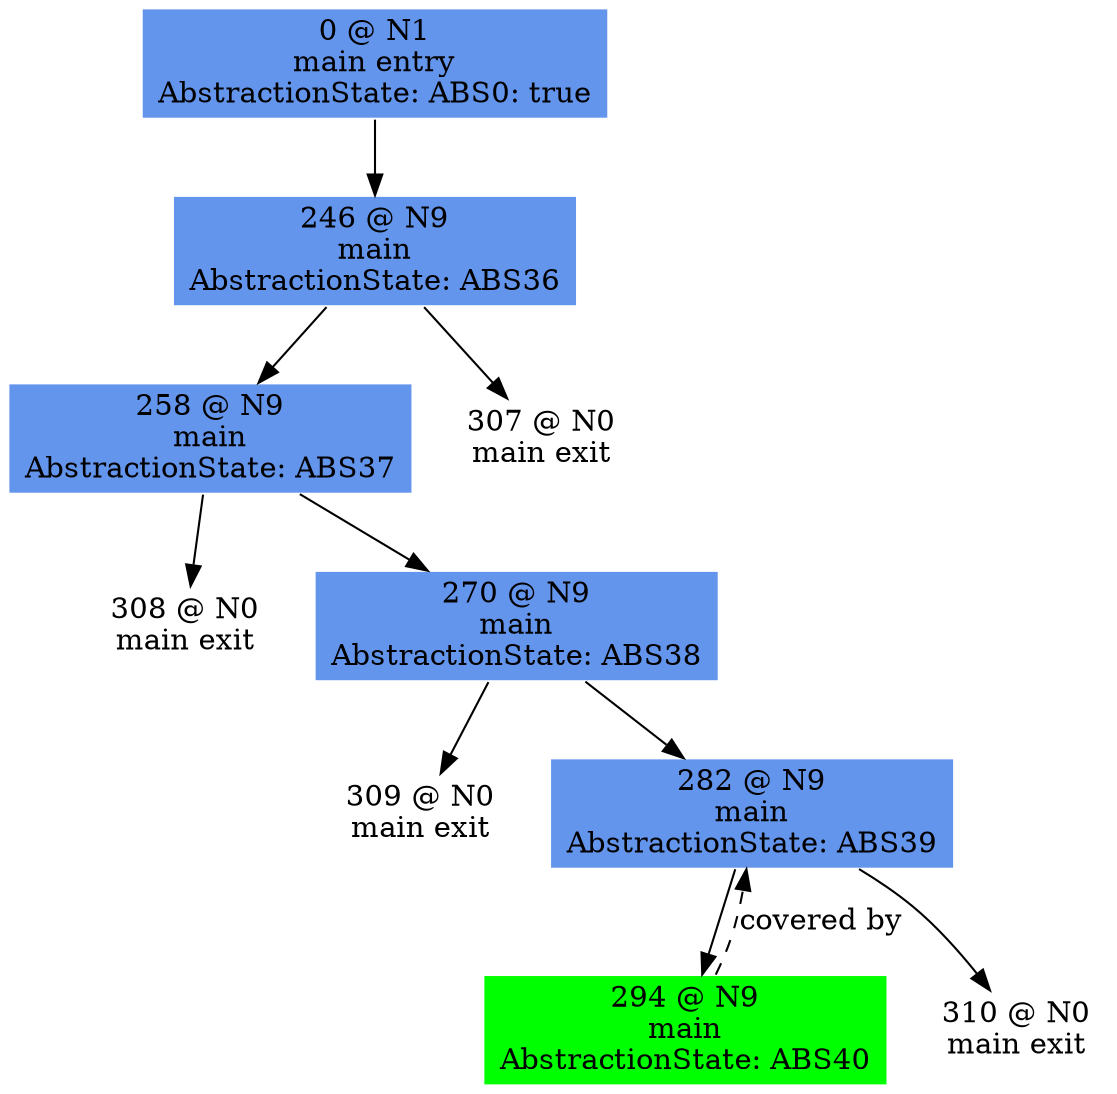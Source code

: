 digraph ARG {
node [style="filled" shape="box" color="white"]
0 [fillcolor="cornflowerblue" label="0 @ N1\nmain entry\nAbstractionState: ABS0: true\n" id="0"]
246 [fillcolor="cornflowerblue" label="246 @ N9\nmain\nAbstractionState: ABS36\n" id="246"]
258 [fillcolor="cornflowerblue" label="258 @ N9\nmain\nAbstractionState: ABS37\n" id="258"]
308 [label="308 @ N0\nmain exit\n" id="308"]
270 [fillcolor="cornflowerblue" label="270 @ N9\nmain\nAbstractionState: ABS38\n" id="270"]
309 [label="309 @ N0\nmain exit\n" id="309"]
282 [fillcolor="cornflowerblue" label="282 @ N9\nmain\nAbstractionState: ABS39\n" id="282"]
294 [fillcolor="green" label="294 @ N9\nmain\nAbstractionState: ABS40\n" id="294"]
310 [label="310 @ N0\nmain exit\n" id="310"]
307 [label="307 @ N0\nmain exit\n" id="307"]
0 -> 246 []
246 -> 307 []
246 -> 258 []
258 -> 270 []
258 -> 308 []
270 -> 282 []
270 -> 309 []
294 -> 282 [style="dashed" weight="0" label="covered by"]
282 -> 310 []
282 -> 294 []
}
